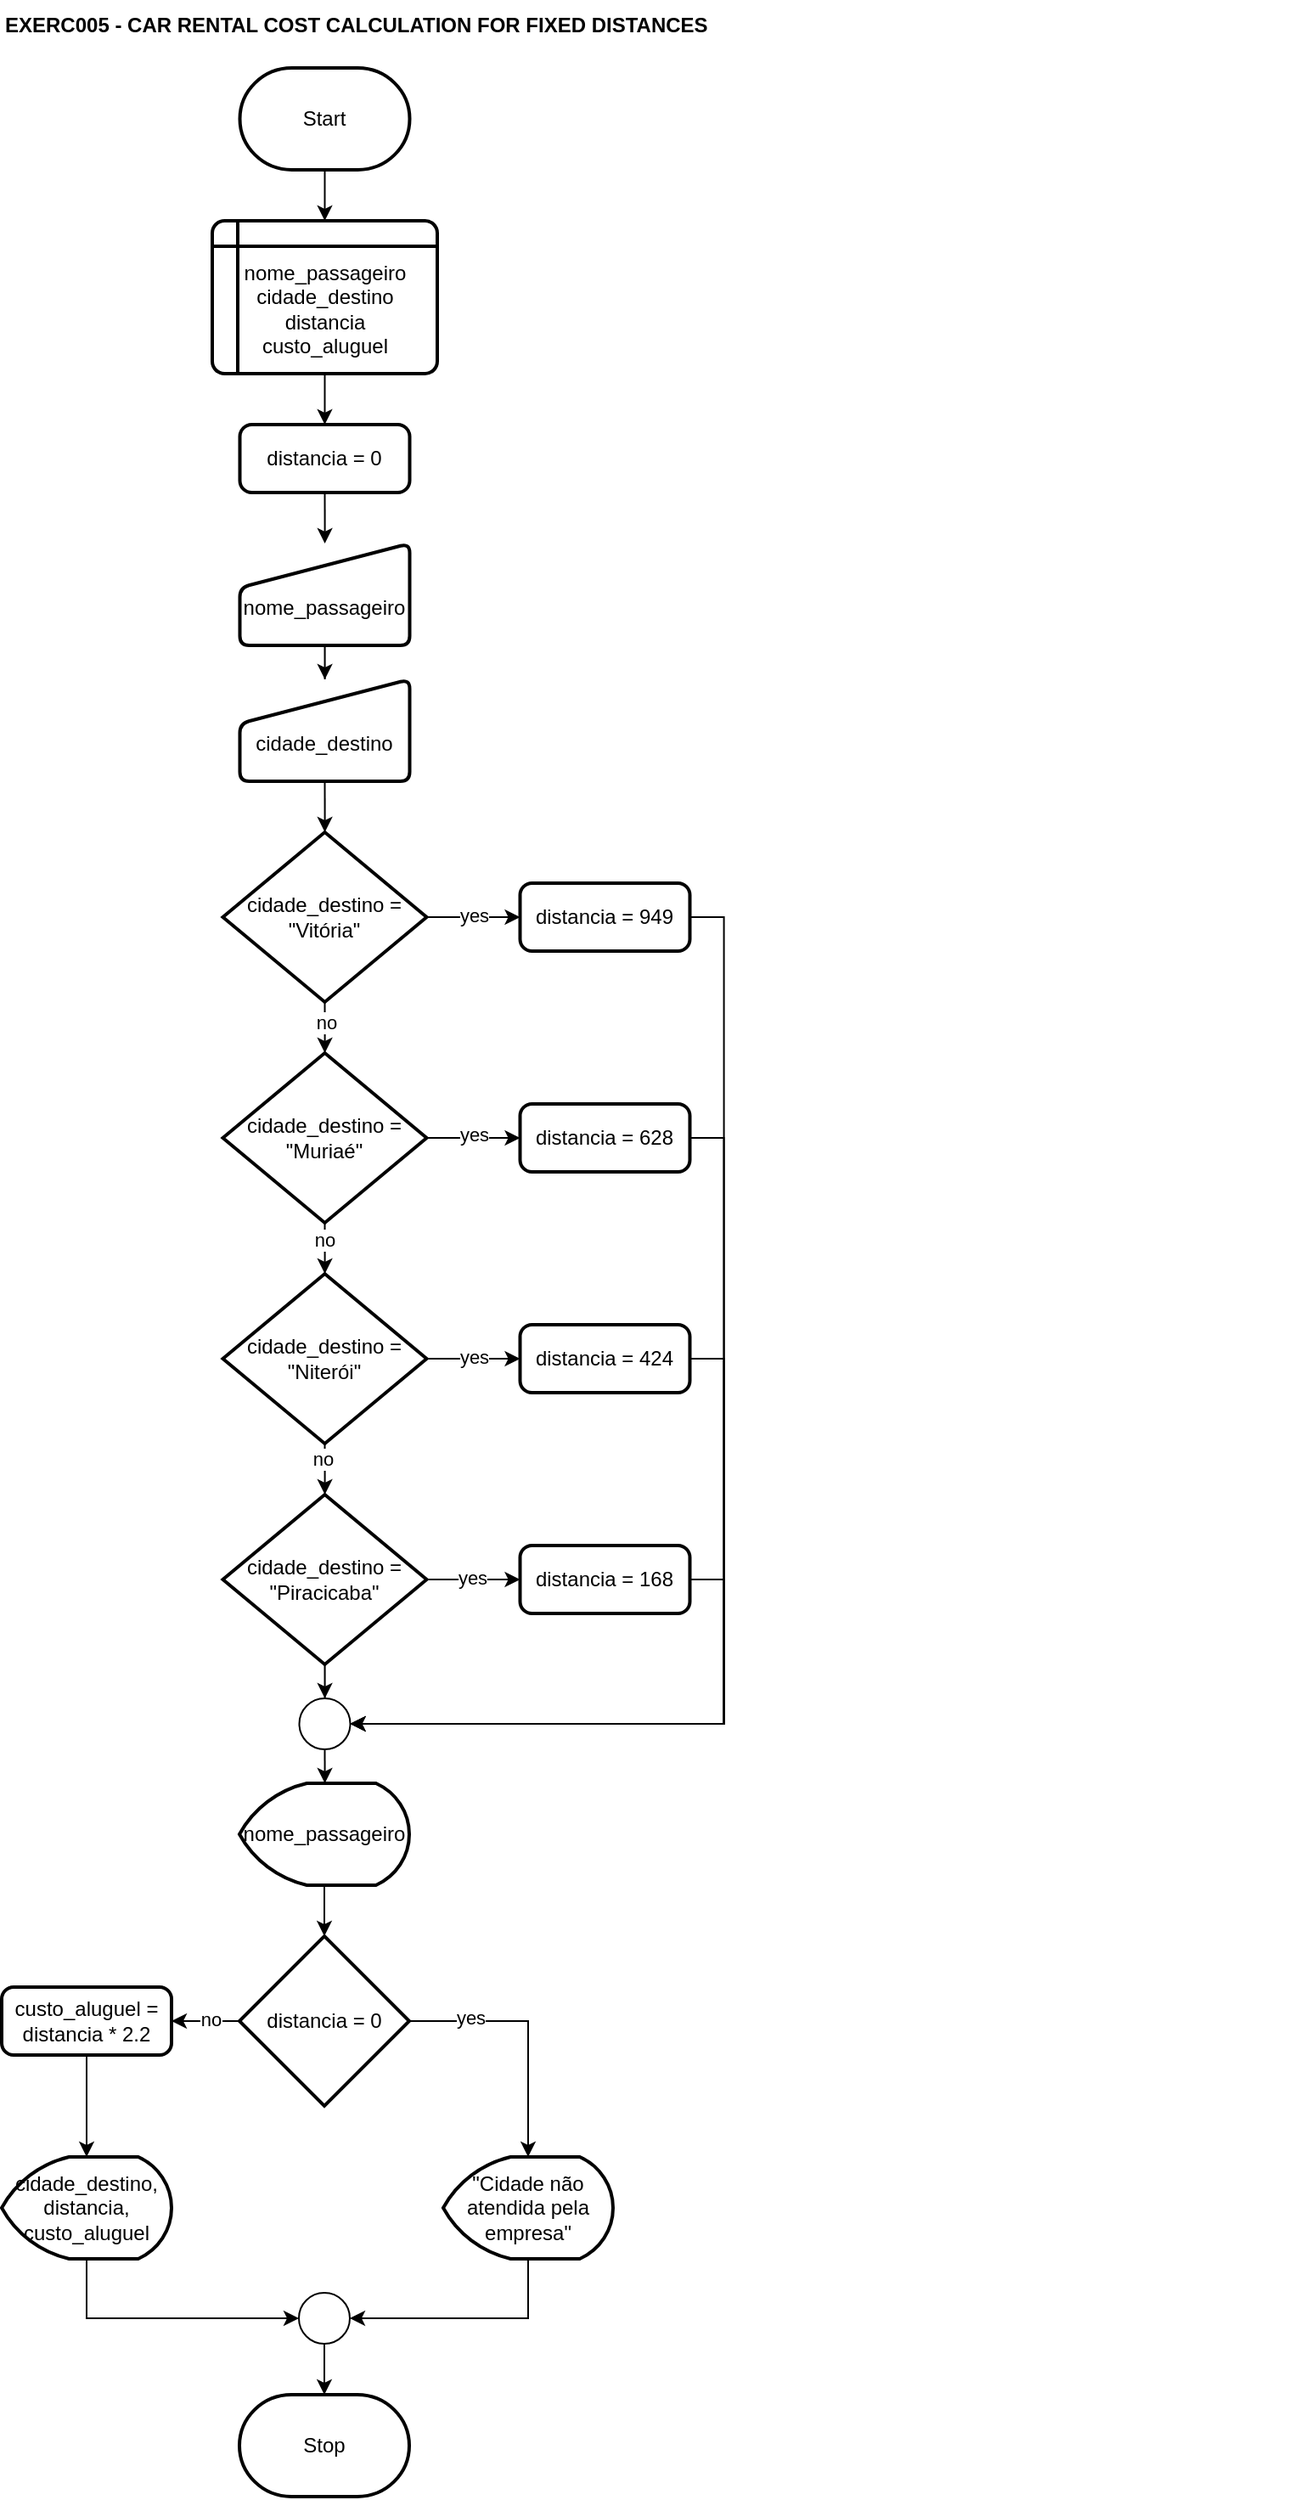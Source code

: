 <mxfile version="26.1.0">
  <diagram name="Página-1" id="bjhu3zyVDLnvNsSxfU65">
    <mxGraphModel dx="1434" dy="791" grid="1" gridSize="10" guides="1" tooltips="1" connect="1" arrows="1" fold="1" page="1" pageScale="1" pageWidth="827" pageHeight="1169" math="0" shadow="0">
      <root>
        <mxCell id="0" />
        <mxCell id="1" parent="0" />
        <mxCell id="Z9TVlHVPDBwcRvWiJy7N-2" value="Stop" style="strokeWidth=2;html=1;shape=mxgraph.flowchart.terminator;whiteSpace=wrap;" vertex="1" parent="1">
          <mxGeometry x="180" y="1450" width="100" height="60" as="geometry" />
        </mxCell>
        <mxCell id="Z9TVlHVPDBwcRvWiJy7N-14" style="edgeStyle=orthogonalEdgeStyle;rounded=0;orthogonalLoop=1;jettySize=auto;html=1;exitX=0.5;exitY=1;exitDx=0;exitDy=0;exitPerimeter=0;entryX=0.5;entryY=0;entryDx=0;entryDy=0;" edge="1" parent="1" source="Z9TVlHVPDBwcRvWiJy7N-5" target="Z9TVlHVPDBwcRvWiJy7N-7">
          <mxGeometry relative="1" as="geometry" />
        </mxCell>
        <mxCell id="Z9TVlHVPDBwcRvWiJy7N-5" value="Start" style="strokeWidth=2;html=1;shape=mxgraph.flowchart.terminator;whiteSpace=wrap;" vertex="1" parent="1">
          <mxGeometry x="180.25" y="80" width="100" height="60" as="geometry" />
        </mxCell>
        <mxCell id="Z9TVlHVPDBwcRvWiJy7N-78" style="edgeStyle=orthogonalEdgeStyle;rounded=0;orthogonalLoop=1;jettySize=auto;html=1;exitX=0.5;exitY=1;exitDx=0;exitDy=0;entryX=0.5;entryY=0;entryDx=0;entryDy=0;" edge="1" parent="1" source="Z9TVlHVPDBwcRvWiJy7N-7" target="Z9TVlHVPDBwcRvWiJy7N-44">
          <mxGeometry relative="1" as="geometry" />
        </mxCell>
        <mxCell id="Z9TVlHVPDBwcRvWiJy7N-7" value="&lt;div&gt;&lt;br&gt;&lt;/div&gt;&lt;div&gt;nome_passageiro&lt;/div&gt;cidade_destino&lt;br&gt;distancia&lt;br&gt;custo_aluguel" style="shape=internalStorage;whiteSpace=wrap;html=1;dx=15;dy=15;rounded=1;arcSize=8;strokeWidth=2;" vertex="1" parent="1">
          <mxGeometry x="164" y="170" width="132.5" height="90" as="geometry" />
        </mxCell>
        <mxCell id="Z9TVlHVPDBwcRvWiJy7N-12" value="&quot;Cidade não atendida pela empresa&quot;" style="strokeWidth=2;html=1;shape=mxgraph.flowchart.display;whiteSpace=wrap;align=center;" vertex="1" parent="1">
          <mxGeometry x="300" y="1310" width="100" height="60" as="geometry" />
        </mxCell>
        <mxCell id="Z9TVlHVPDBwcRvWiJy7N-13" value="EXERC005 - CAR RENTAL COST CALCULATION FOR FIXED DISTANCES" style="text;html=1;align=left;verticalAlign=middle;whiteSpace=wrap;rounded=0;fontStyle=1" vertex="1" parent="1">
          <mxGeometry x="40" y="40" width="760" height="30" as="geometry" />
        </mxCell>
        <mxCell id="Z9TVlHVPDBwcRvWiJy7N-97" style="edgeStyle=orthogonalEdgeStyle;rounded=0;orthogonalLoop=1;jettySize=auto;html=1;exitX=0.5;exitY=1;exitDx=0;exitDy=0;exitPerimeter=0;" edge="1" parent="1" source="Z9TVlHVPDBwcRvWiJy7N-36" target="Z9TVlHVPDBwcRvWiJy7N-96">
          <mxGeometry relative="1" as="geometry" />
        </mxCell>
        <mxCell id="Z9TVlHVPDBwcRvWiJy7N-36" value="" style="verticalLabelPosition=bottom;verticalAlign=top;html=1;shape=mxgraph.flowchart.on-page_reference;" vertex="1" parent="1">
          <mxGeometry x="215.25" y="1040" width="30" height="30" as="geometry" />
        </mxCell>
        <mxCell id="Z9TVlHVPDBwcRvWiJy7N-76" style="edgeStyle=orthogonalEdgeStyle;rounded=0;orthogonalLoop=1;jettySize=auto;html=1;exitX=0.5;exitY=1;exitDx=0;exitDy=0;" edge="1" parent="1" source="Z9TVlHVPDBwcRvWiJy7N-44" target="Z9TVlHVPDBwcRvWiJy7N-45">
          <mxGeometry relative="1" as="geometry" />
        </mxCell>
        <mxCell id="Z9TVlHVPDBwcRvWiJy7N-44" value="distancia = 0" style="rounded=1;whiteSpace=wrap;html=1;absoluteArcSize=1;arcSize=14;strokeWidth=2;" vertex="1" parent="1">
          <mxGeometry x="180.25" y="290" width="100" height="40" as="geometry" />
        </mxCell>
        <mxCell id="Z9TVlHVPDBwcRvWiJy7N-77" style="edgeStyle=orthogonalEdgeStyle;rounded=0;orthogonalLoop=1;jettySize=auto;html=1;exitX=0.5;exitY=1;exitDx=0;exitDy=0;" edge="1" parent="1" source="Z9TVlHVPDBwcRvWiJy7N-45" target="Z9TVlHVPDBwcRvWiJy7N-47">
          <mxGeometry relative="1" as="geometry" />
        </mxCell>
        <mxCell id="Z9TVlHVPDBwcRvWiJy7N-45" value="&lt;div&gt;&lt;br&gt;&lt;/div&gt;&lt;div&gt;nome_passageiro&lt;/div&gt;" style="html=1;strokeWidth=2;shape=manualInput;whiteSpace=wrap;rounded=1;size=26;arcSize=11;" vertex="1" parent="1">
          <mxGeometry x="180.25" y="360" width="100" height="60" as="geometry" />
        </mxCell>
        <mxCell id="Z9TVlHVPDBwcRvWiJy7N-79" style="edgeStyle=orthogonalEdgeStyle;rounded=0;orthogonalLoop=1;jettySize=auto;html=1;exitX=0.5;exitY=1;exitDx=0;exitDy=0;" edge="1" parent="1" source="Z9TVlHVPDBwcRvWiJy7N-47" target="Z9TVlHVPDBwcRvWiJy7N-48">
          <mxGeometry relative="1" as="geometry" />
        </mxCell>
        <mxCell id="Z9TVlHVPDBwcRvWiJy7N-47" value="&lt;div&gt;&lt;br&gt;&lt;/div&gt;&lt;div&gt;cidade_destino&lt;br&gt;&lt;/div&gt;" style="html=1;strokeWidth=2;shape=manualInput;whiteSpace=wrap;rounded=1;size=26;arcSize=11;" vertex="1" parent="1">
          <mxGeometry x="180.25" y="440" width="100" height="60" as="geometry" />
        </mxCell>
        <mxCell id="Z9TVlHVPDBwcRvWiJy7N-56" style="edgeStyle=orthogonalEdgeStyle;rounded=0;orthogonalLoop=1;jettySize=auto;html=1;exitX=1;exitY=0.5;exitDx=0;exitDy=0;exitPerimeter=0;entryX=0;entryY=0.5;entryDx=0;entryDy=0;" edge="1" parent="1" source="Z9TVlHVPDBwcRvWiJy7N-48" target="Z9TVlHVPDBwcRvWiJy7N-52">
          <mxGeometry relative="1" as="geometry" />
        </mxCell>
        <mxCell id="Z9TVlHVPDBwcRvWiJy7N-60" value="yes" style="edgeLabel;html=1;align=center;verticalAlign=middle;resizable=0;points=[];" vertex="1" connectable="0" parent="Z9TVlHVPDBwcRvWiJy7N-56">
          <mxGeometry x="0.009" y="-3" relative="1" as="geometry">
            <mxPoint y="-4" as="offset" />
          </mxGeometry>
        </mxCell>
        <mxCell id="Z9TVlHVPDBwcRvWiJy7N-64" style="edgeStyle=orthogonalEdgeStyle;rounded=0;orthogonalLoop=1;jettySize=auto;html=1;exitX=0.5;exitY=1;exitDx=0;exitDy=0;exitPerimeter=0;" edge="1" parent="1" source="Z9TVlHVPDBwcRvWiJy7N-48" target="Z9TVlHVPDBwcRvWiJy7N-49">
          <mxGeometry relative="1" as="geometry" />
        </mxCell>
        <mxCell id="Z9TVlHVPDBwcRvWiJy7N-73" value="no" style="edgeLabel;html=1;align=center;verticalAlign=middle;resizable=0;points=[];" vertex="1" connectable="0" parent="Z9TVlHVPDBwcRvWiJy7N-64">
          <mxGeometry x="0.5" relative="1" as="geometry">
            <mxPoint y="-6" as="offset" />
          </mxGeometry>
        </mxCell>
        <mxCell id="Z9TVlHVPDBwcRvWiJy7N-48" value="cidade_destino = &quot;Vitória&quot;" style="strokeWidth=2;html=1;shape=mxgraph.flowchart.decision;whiteSpace=wrap;" vertex="1" parent="1">
          <mxGeometry x="170.25" y="530" width="120" height="100" as="geometry" />
        </mxCell>
        <mxCell id="Z9TVlHVPDBwcRvWiJy7N-57" style="edgeStyle=orthogonalEdgeStyle;rounded=0;orthogonalLoop=1;jettySize=auto;html=1;exitX=1;exitY=0.5;exitDx=0;exitDy=0;exitPerimeter=0;entryX=0;entryY=0.5;entryDx=0;entryDy=0;" edge="1" parent="1" source="Z9TVlHVPDBwcRvWiJy7N-49" target="Z9TVlHVPDBwcRvWiJy7N-53">
          <mxGeometry relative="1" as="geometry" />
        </mxCell>
        <mxCell id="Z9TVlHVPDBwcRvWiJy7N-61" value="yes" style="edgeLabel;html=1;align=center;verticalAlign=middle;resizable=0;points=[];" vertex="1" connectable="0" parent="Z9TVlHVPDBwcRvWiJy7N-57">
          <mxGeometry x="-0.009" y="2" relative="1" as="geometry">
            <mxPoint as="offset" />
          </mxGeometry>
        </mxCell>
        <mxCell id="Z9TVlHVPDBwcRvWiJy7N-65" style="edgeStyle=orthogonalEdgeStyle;rounded=0;orthogonalLoop=1;jettySize=auto;html=1;exitX=0.5;exitY=1;exitDx=0;exitDy=0;exitPerimeter=0;" edge="1" parent="1" source="Z9TVlHVPDBwcRvWiJy7N-49" target="Z9TVlHVPDBwcRvWiJy7N-50">
          <mxGeometry relative="1" as="geometry" />
        </mxCell>
        <mxCell id="Z9TVlHVPDBwcRvWiJy7N-74" value="no" style="edgeLabel;html=1;align=center;verticalAlign=middle;resizable=0;points=[];" vertex="1" connectable="0" parent="Z9TVlHVPDBwcRvWiJy7N-65">
          <mxGeometry x="0.2" y="-1" relative="1" as="geometry">
            <mxPoint as="offset" />
          </mxGeometry>
        </mxCell>
        <mxCell id="Z9TVlHVPDBwcRvWiJy7N-49" value="cidade_destino = &quot;Muriaé&quot;" style="strokeWidth=2;html=1;shape=mxgraph.flowchart.decision;whiteSpace=wrap;" vertex="1" parent="1">
          <mxGeometry x="170.25" y="660" width="120" height="100" as="geometry" />
        </mxCell>
        <mxCell id="Z9TVlHVPDBwcRvWiJy7N-58" style="edgeStyle=orthogonalEdgeStyle;rounded=0;orthogonalLoop=1;jettySize=auto;html=1;exitX=1;exitY=0.5;exitDx=0;exitDy=0;exitPerimeter=0;entryX=0;entryY=0.5;entryDx=0;entryDy=0;" edge="1" parent="1" source="Z9TVlHVPDBwcRvWiJy7N-50" target="Z9TVlHVPDBwcRvWiJy7N-54">
          <mxGeometry relative="1" as="geometry" />
        </mxCell>
        <mxCell id="Z9TVlHVPDBwcRvWiJy7N-62" value="yes" style="edgeLabel;html=1;align=center;verticalAlign=middle;resizable=0;points=[];" vertex="1" connectable="0" parent="Z9TVlHVPDBwcRvWiJy7N-58">
          <mxGeometry x="-0.009" y="1" relative="1" as="geometry">
            <mxPoint as="offset" />
          </mxGeometry>
        </mxCell>
        <mxCell id="Z9TVlHVPDBwcRvWiJy7N-66" style="edgeStyle=orthogonalEdgeStyle;rounded=0;orthogonalLoop=1;jettySize=auto;html=1;exitX=0.5;exitY=1;exitDx=0;exitDy=0;exitPerimeter=0;" edge="1" parent="1" source="Z9TVlHVPDBwcRvWiJy7N-50" target="Z9TVlHVPDBwcRvWiJy7N-51">
          <mxGeometry relative="1" as="geometry" />
        </mxCell>
        <mxCell id="Z9TVlHVPDBwcRvWiJy7N-75" value="no" style="edgeLabel;html=1;align=center;verticalAlign=middle;resizable=0;points=[];" vertex="1" connectable="0" parent="Z9TVlHVPDBwcRvWiJy7N-66">
          <mxGeometry x="-0.64" y="-2" relative="1" as="geometry">
            <mxPoint as="offset" />
          </mxGeometry>
        </mxCell>
        <mxCell id="Z9TVlHVPDBwcRvWiJy7N-50" value="cidade_destino = &quot;Niterói&quot;" style="strokeWidth=2;html=1;shape=mxgraph.flowchart.decision;whiteSpace=wrap;" vertex="1" parent="1">
          <mxGeometry x="170.25" y="790" width="120" height="100" as="geometry" />
        </mxCell>
        <mxCell id="Z9TVlHVPDBwcRvWiJy7N-59" style="edgeStyle=orthogonalEdgeStyle;rounded=0;orthogonalLoop=1;jettySize=auto;html=1;exitX=1;exitY=0.5;exitDx=0;exitDy=0;exitPerimeter=0;" edge="1" parent="1" source="Z9TVlHVPDBwcRvWiJy7N-51" target="Z9TVlHVPDBwcRvWiJy7N-55">
          <mxGeometry relative="1" as="geometry" />
        </mxCell>
        <mxCell id="Z9TVlHVPDBwcRvWiJy7N-63" value="yes" style="edgeLabel;html=1;align=center;verticalAlign=middle;resizable=0;points=[];" vertex="1" connectable="0" parent="Z9TVlHVPDBwcRvWiJy7N-59">
          <mxGeometry x="-0.043" y="-3" relative="1" as="geometry">
            <mxPoint y="-4" as="offset" />
          </mxGeometry>
        </mxCell>
        <mxCell id="Z9TVlHVPDBwcRvWiJy7N-72" style="edgeStyle=orthogonalEdgeStyle;rounded=0;orthogonalLoop=1;jettySize=auto;html=1;exitX=0.5;exitY=1;exitDx=0;exitDy=0;exitPerimeter=0;" edge="1" parent="1" source="Z9TVlHVPDBwcRvWiJy7N-51" target="Z9TVlHVPDBwcRvWiJy7N-36">
          <mxGeometry relative="1" as="geometry" />
        </mxCell>
        <mxCell id="Z9TVlHVPDBwcRvWiJy7N-51" value="cidade_destino = &quot;Piracicaba&quot;" style="strokeWidth=2;html=1;shape=mxgraph.flowchart.decision;whiteSpace=wrap;" vertex="1" parent="1">
          <mxGeometry x="170.25" y="920" width="120" height="100" as="geometry" />
        </mxCell>
        <mxCell id="Z9TVlHVPDBwcRvWiJy7N-52" value="distancia = 949" style="rounded=1;whiteSpace=wrap;html=1;absoluteArcSize=1;arcSize=14;strokeWidth=2;" vertex="1" parent="1">
          <mxGeometry x="345.25" y="560" width="100" height="40" as="geometry" />
        </mxCell>
        <mxCell id="Z9TVlHVPDBwcRvWiJy7N-53" value="distancia = 628" style="rounded=1;whiteSpace=wrap;html=1;absoluteArcSize=1;arcSize=14;strokeWidth=2;" vertex="1" parent="1">
          <mxGeometry x="345.25" y="690" width="100" height="40" as="geometry" />
        </mxCell>
        <mxCell id="Z9TVlHVPDBwcRvWiJy7N-54" value="distancia = 424" style="rounded=1;whiteSpace=wrap;html=1;absoluteArcSize=1;arcSize=14;strokeWidth=2;" vertex="1" parent="1">
          <mxGeometry x="345.25" y="820" width="100" height="40" as="geometry" />
        </mxCell>
        <mxCell id="Z9TVlHVPDBwcRvWiJy7N-55" value="distancia = 168" style="rounded=1;whiteSpace=wrap;html=1;absoluteArcSize=1;arcSize=14;strokeWidth=2;" vertex="1" parent="1">
          <mxGeometry x="345.25" y="950" width="100" height="40" as="geometry" />
        </mxCell>
        <mxCell id="Z9TVlHVPDBwcRvWiJy7N-67" style="edgeStyle=orthogonalEdgeStyle;rounded=0;orthogonalLoop=1;jettySize=auto;html=1;exitX=1;exitY=0.5;exitDx=0;exitDy=0;entryX=1;entryY=0.5;entryDx=0;entryDy=0;entryPerimeter=0;" edge="1" parent="1" source="Z9TVlHVPDBwcRvWiJy7N-52" target="Z9TVlHVPDBwcRvWiJy7N-36">
          <mxGeometry relative="1" as="geometry" />
        </mxCell>
        <mxCell id="Z9TVlHVPDBwcRvWiJy7N-69" style="edgeStyle=orthogonalEdgeStyle;rounded=0;orthogonalLoop=1;jettySize=auto;html=1;exitX=1;exitY=0.5;exitDx=0;exitDy=0;entryX=1;entryY=0.5;entryDx=0;entryDy=0;entryPerimeter=0;" edge="1" parent="1" source="Z9TVlHVPDBwcRvWiJy7N-53" target="Z9TVlHVPDBwcRvWiJy7N-36">
          <mxGeometry relative="1" as="geometry" />
        </mxCell>
        <mxCell id="Z9TVlHVPDBwcRvWiJy7N-70" style="edgeStyle=orthogonalEdgeStyle;rounded=0;orthogonalLoop=1;jettySize=auto;html=1;exitX=1;exitY=0.5;exitDx=0;exitDy=0;entryX=1;entryY=0.5;entryDx=0;entryDy=0;entryPerimeter=0;" edge="1" parent="1" source="Z9TVlHVPDBwcRvWiJy7N-54" target="Z9TVlHVPDBwcRvWiJy7N-36">
          <mxGeometry relative="1" as="geometry" />
        </mxCell>
        <mxCell id="Z9TVlHVPDBwcRvWiJy7N-71" style="edgeStyle=orthogonalEdgeStyle;rounded=0;orthogonalLoop=1;jettySize=auto;html=1;exitX=1;exitY=0.5;exitDx=0;exitDy=0;entryX=1;entryY=0.5;entryDx=0;entryDy=0;entryPerimeter=0;" edge="1" parent="1" source="Z9TVlHVPDBwcRvWiJy7N-55" target="Z9TVlHVPDBwcRvWiJy7N-36">
          <mxGeometry relative="1" as="geometry" />
        </mxCell>
        <mxCell id="Z9TVlHVPDBwcRvWiJy7N-84" style="edgeStyle=orthogonalEdgeStyle;rounded=0;orthogonalLoop=1;jettySize=auto;html=1;exitX=0;exitY=0.5;exitDx=0;exitDy=0;exitPerimeter=0;" edge="1" parent="1" source="Z9TVlHVPDBwcRvWiJy7N-80" target="Z9TVlHVPDBwcRvWiJy7N-81">
          <mxGeometry relative="1" as="geometry" />
        </mxCell>
        <mxCell id="Z9TVlHVPDBwcRvWiJy7N-86" value="no" style="edgeLabel;html=1;align=center;verticalAlign=middle;resizable=0;points=[];" vertex="1" connectable="0" parent="Z9TVlHVPDBwcRvWiJy7N-84">
          <mxGeometry x="-0.15" y="-1" relative="1" as="geometry">
            <mxPoint as="offset" />
          </mxGeometry>
        </mxCell>
        <mxCell id="Z9TVlHVPDBwcRvWiJy7N-85" style="edgeStyle=orthogonalEdgeStyle;rounded=0;orthogonalLoop=1;jettySize=auto;html=1;exitX=1;exitY=0.5;exitDx=0;exitDy=0;exitPerimeter=0;" edge="1" parent="1" source="Z9TVlHVPDBwcRvWiJy7N-80" target="Z9TVlHVPDBwcRvWiJy7N-12">
          <mxGeometry relative="1" as="geometry" />
        </mxCell>
        <mxCell id="Z9TVlHVPDBwcRvWiJy7N-87" value="yes" style="edgeLabel;html=1;align=center;verticalAlign=middle;resizable=0;points=[];" vertex="1" connectable="0" parent="Z9TVlHVPDBwcRvWiJy7N-85">
          <mxGeometry x="-0.529" y="2" relative="1" as="geometry">
            <mxPoint as="offset" />
          </mxGeometry>
        </mxCell>
        <mxCell id="Z9TVlHVPDBwcRvWiJy7N-80" value="distancia = 0" style="strokeWidth=2;html=1;shape=mxgraph.flowchart.decision;whiteSpace=wrap;" vertex="1" parent="1">
          <mxGeometry x="180" y="1180" width="100" height="100" as="geometry" />
        </mxCell>
        <mxCell id="Z9TVlHVPDBwcRvWiJy7N-88" style="edgeStyle=orthogonalEdgeStyle;rounded=0;orthogonalLoop=1;jettySize=auto;html=1;exitX=0.5;exitY=1;exitDx=0;exitDy=0;" edge="1" parent="1" source="Z9TVlHVPDBwcRvWiJy7N-81" target="Z9TVlHVPDBwcRvWiJy7N-82">
          <mxGeometry relative="1" as="geometry" />
        </mxCell>
        <mxCell id="Z9TVlHVPDBwcRvWiJy7N-81" value="custo_aluguel = distancia * 2.2" style="rounded=1;whiteSpace=wrap;html=1;absoluteArcSize=1;arcSize=14;strokeWidth=2;" vertex="1" parent="1">
          <mxGeometry x="40" y="1210" width="100" height="40" as="geometry" />
        </mxCell>
        <mxCell id="Z9TVlHVPDBwcRvWiJy7N-82" value="&lt;div align=&quot;center&quot;&gt;cidade_destino, distancia,&lt;/div&gt;&lt;div align=&quot;center&quot;&gt;custo_aluguel&lt;br&gt;&lt;/div&gt;" style="strokeWidth=2;html=1;shape=mxgraph.flowchart.display;whiteSpace=wrap;align=center;" vertex="1" parent="1">
          <mxGeometry x="40" y="1310" width="100" height="60" as="geometry" />
        </mxCell>
        <mxCell id="Z9TVlHVPDBwcRvWiJy7N-92" style="edgeStyle=orthogonalEdgeStyle;rounded=0;orthogonalLoop=1;jettySize=auto;html=1;exitX=0.5;exitY=1;exitDx=0;exitDy=0;exitPerimeter=0;" edge="1" parent="1" source="Z9TVlHVPDBwcRvWiJy7N-83" target="Z9TVlHVPDBwcRvWiJy7N-2">
          <mxGeometry relative="1" as="geometry" />
        </mxCell>
        <mxCell id="Z9TVlHVPDBwcRvWiJy7N-83" value="" style="verticalLabelPosition=bottom;verticalAlign=top;html=1;shape=mxgraph.flowchart.on-page_reference;" vertex="1" parent="1">
          <mxGeometry x="215" y="1390" width="30" height="30" as="geometry" />
        </mxCell>
        <mxCell id="Z9TVlHVPDBwcRvWiJy7N-90" style="edgeStyle=orthogonalEdgeStyle;rounded=0;orthogonalLoop=1;jettySize=auto;html=1;exitX=0.5;exitY=1;exitDx=0;exitDy=0;exitPerimeter=0;entryX=0;entryY=0.5;entryDx=0;entryDy=0;entryPerimeter=0;" edge="1" parent="1" source="Z9TVlHVPDBwcRvWiJy7N-82" target="Z9TVlHVPDBwcRvWiJy7N-83">
          <mxGeometry relative="1" as="geometry" />
        </mxCell>
        <mxCell id="Z9TVlHVPDBwcRvWiJy7N-91" style="edgeStyle=orthogonalEdgeStyle;rounded=0;orthogonalLoop=1;jettySize=auto;html=1;exitX=0.5;exitY=1;exitDx=0;exitDy=0;exitPerimeter=0;entryX=1;entryY=0.5;entryDx=0;entryDy=0;entryPerimeter=0;" edge="1" parent="1" source="Z9TVlHVPDBwcRvWiJy7N-12" target="Z9TVlHVPDBwcRvWiJy7N-83">
          <mxGeometry relative="1" as="geometry" />
        </mxCell>
        <mxCell id="Z9TVlHVPDBwcRvWiJy7N-98" style="edgeStyle=orthogonalEdgeStyle;rounded=0;orthogonalLoop=1;jettySize=auto;html=1;exitX=0.5;exitY=1;exitDx=0;exitDy=0;exitPerimeter=0;" edge="1" parent="1" source="Z9TVlHVPDBwcRvWiJy7N-96" target="Z9TVlHVPDBwcRvWiJy7N-80">
          <mxGeometry relative="1" as="geometry" />
        </mxCell>
        <mxCell id="Z9TVlHVPDBwcRvWiJy7N-96" value="nome_passageiro" style="strokeWidth=2;html=1;shape=mxgraph.flowchart.display;whiteSpace=wrap;" vertex="1" parent="1">
          <mxGeometry x="180" y="1090" width="100" height="60" as="geometry" />
        </mxCell>
      </root>
    </mxGraphModel>
  </diagram>
</mxfile>
